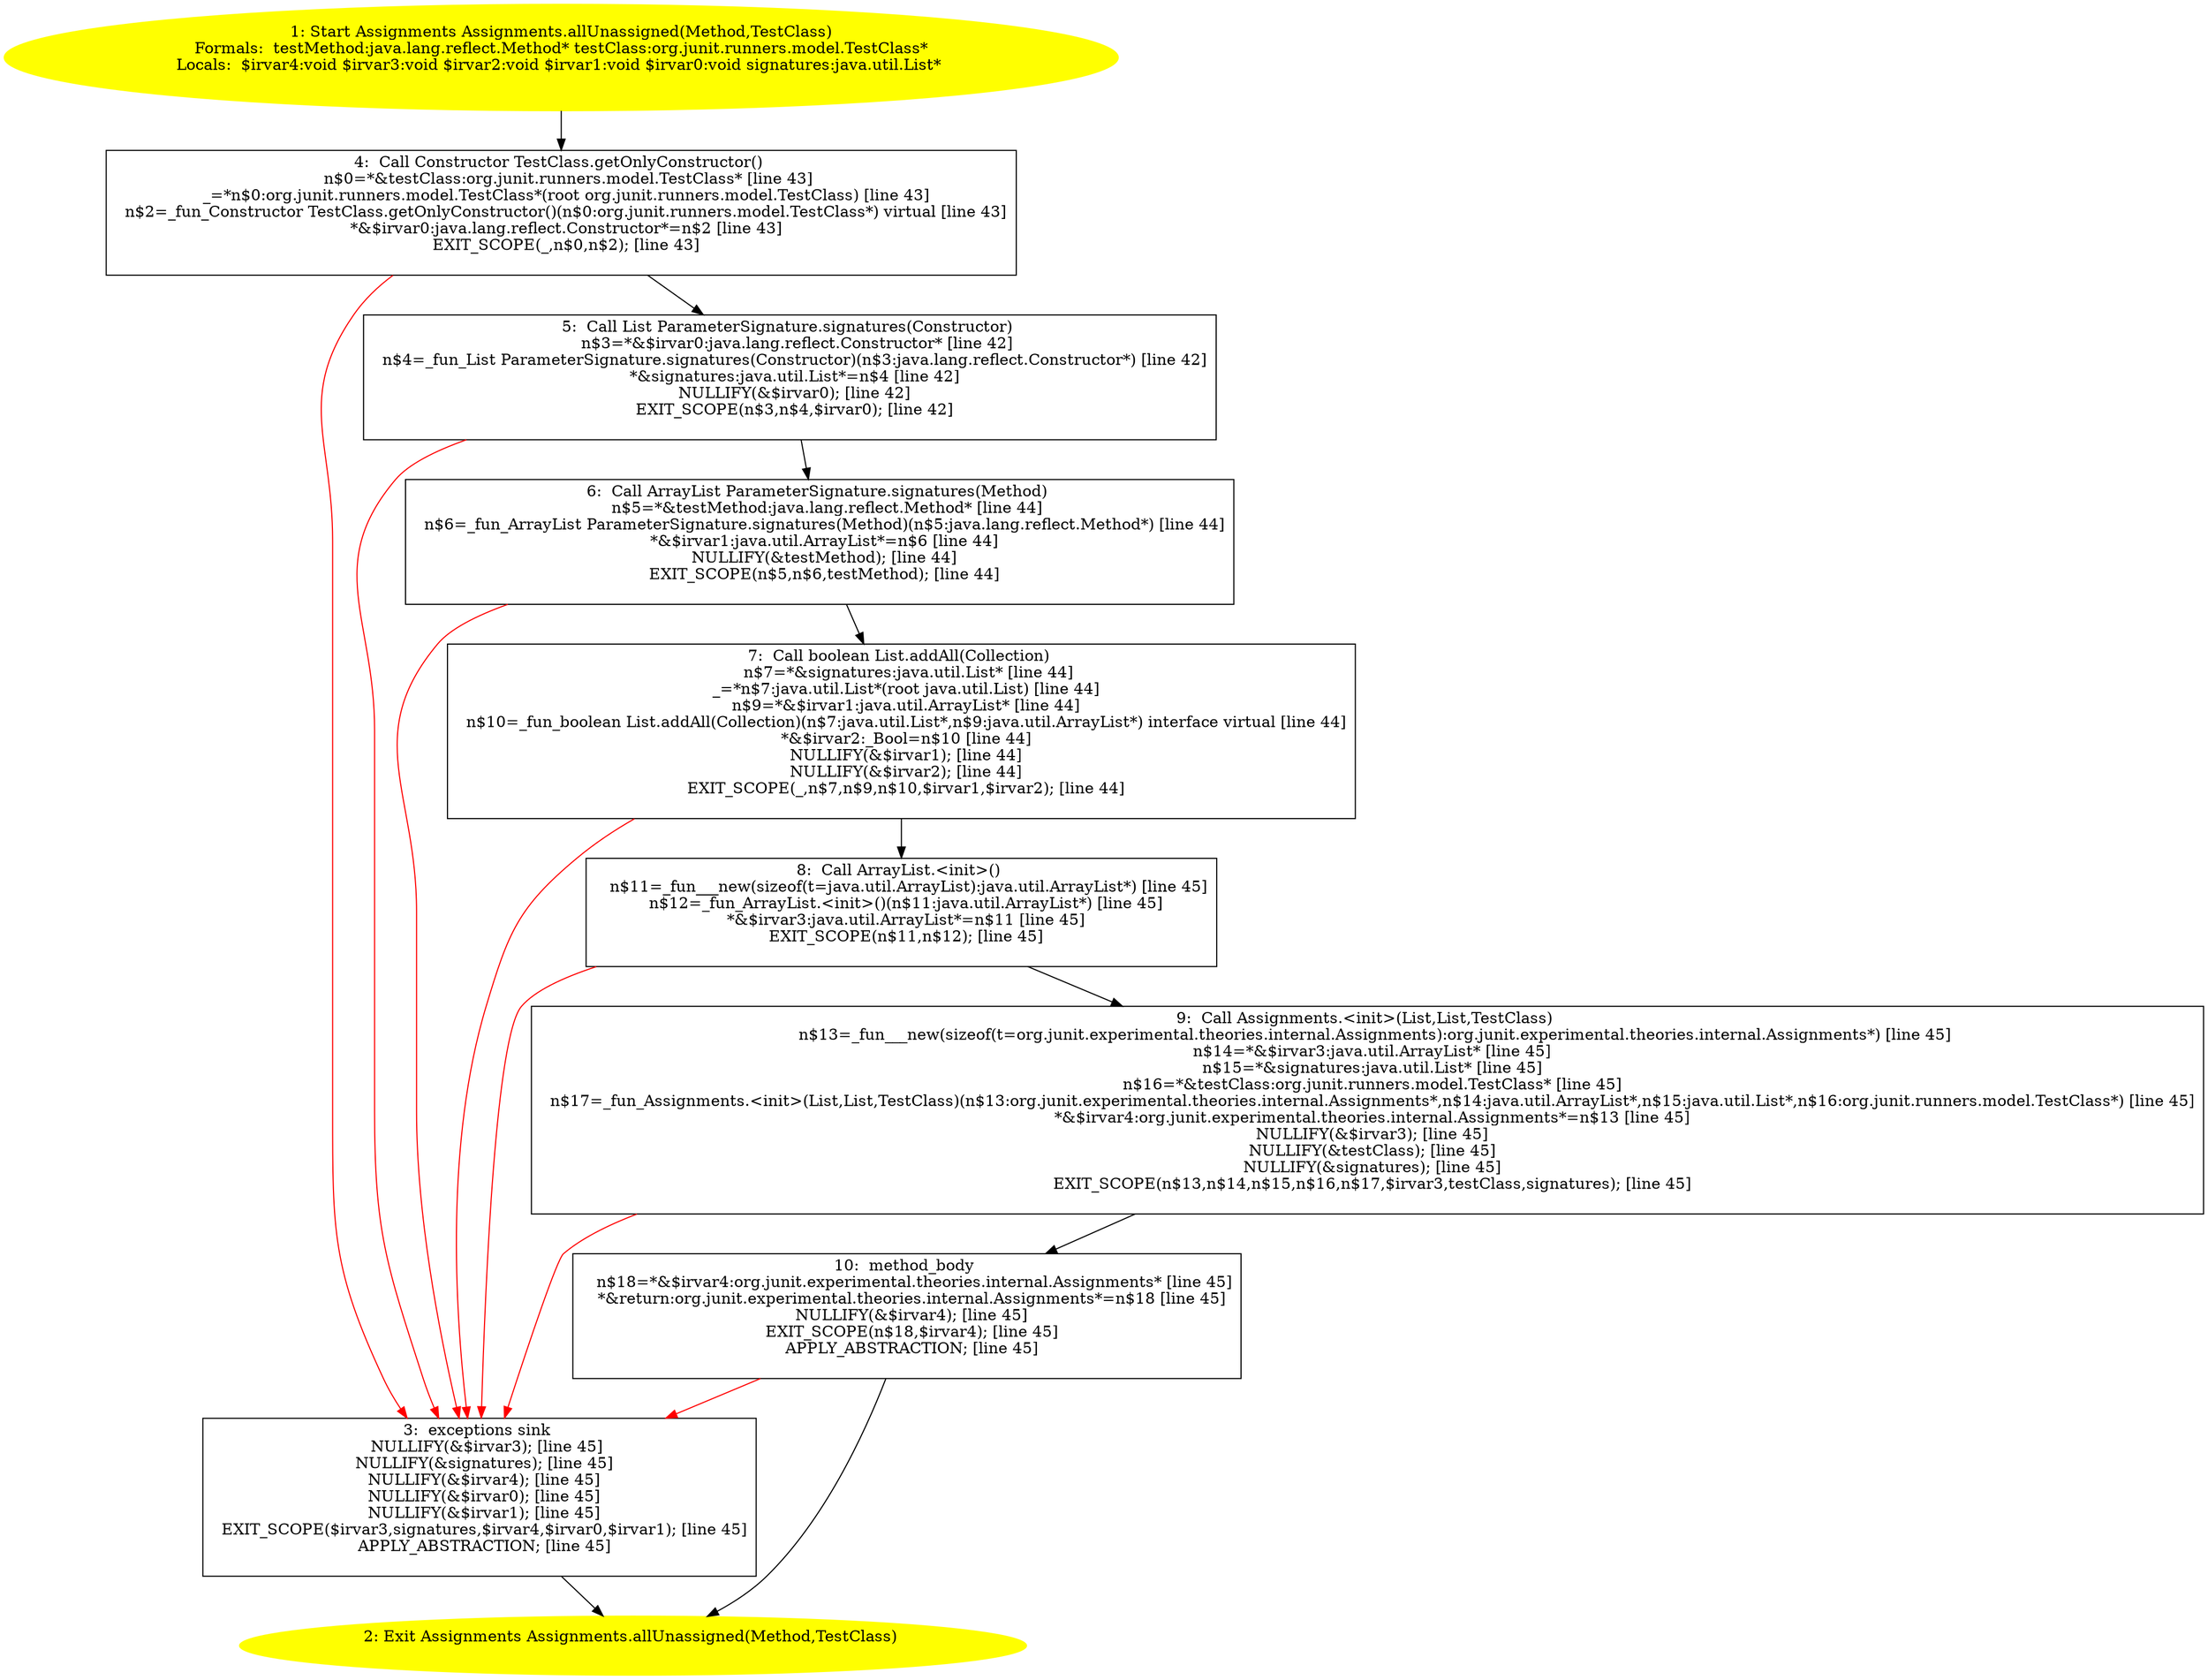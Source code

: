 /* @generated */
digraph cfg {
"org.junit.experimental.theories.internal.Assignments.allUnassigned(java.lang.reflect.Method,org.juni.5ce40a6fa54b92604de0e2e3fcf9f025_1" [label="1: Start Assignments Assignments.allUnassigned(Method,TestClass)\nFormals:  testMethod:java.lang.reflect.Method* testClass:org.junit.runners.model.TestClass*\nLocals:  $irvar4:void $irvar3:void $irvar2:void $irvar1:void $irvar0:void signatures:java.util.List* \n  " color=yellow style=filled]
	

	 "org.junit.experimental.theories.internal.Assignments.allUnassigned(java.lang.reflect.Method,org.juni.5ce40a6fa54b92604de0e2e3fcf9f025_1" -> "org.junit.experimental.theories.internal.Assignments.allUnassigned(java.lang.reflect.Method,org.juni.5ce40a6fa54b92604de0e2e3fcf9f025_4" ;
"org.junit.experimental.theories.internal.Assignments.allUnassigned(java.lang.reflect.Method,org.juni.5ce40a6fa54b92604de0e2e3fcf9f025_2" [label="2: Exit Assignments Assignments.allUnassigned(Method,TestClass) \n  " color=yellow style=filled]
	

"org.junit.experimental.theories.internal.Assignments.allUnassigned(java.lang.reflect.Method,org.juni.5ce40a6fa54b92604de0e2e3fcf9f025_3" [label="3:  exceptions sink \n   NULLIFY(&$irvar3); [line 45]\n  NULLIFY(&signatures); [line 45]\n  NULLIFY(&$irvar4); [line 45]\n  NULLIFY(&$irvar0); [line 45]\n  NULLIFY(&$irvar1); [line 45]\n  EXIT_SCOPE($irvar3,signatures,$irvar4,$irvar0,$irvar1); [line 45]\n  APPLY_ABSTRACTION; [line 45]\n " shape="box"]
	

	 "org.junit.experimental.theories.internal.Assignments.allUnassigned(java.lang.reflect.Method,org.juni.5ce40a6fa54b92604de0e2e3fcf9f025_3" -> "org.junit.experimental.theories.internal.Assignments.allUnassigned(java.lang.reflect.Method,org.juni.5ce40a6fa54b92604de0e2e3fcf9f025_2" ;
"org.junit.experimental.theories.internal.Assignments.allUnassigned(java.lang.reflect.Method,org.juni.5ce40a6fa54b92604de0e2e3fcf9f025_4" [label="4:  Call Constructor TestClass.getOnlyConstructor() \n   n$0=*&testClass:org.junit.runners.model.TestClass* [line 43]\n  _=*n$0:org.junit.runners.model.TestClass*(root org.junit.runners.model.TestClass) [line 43]\n  n$2=_fun_Constructor TestClass.getOnlyConstructor()(n$0:org.junit.runners.model.TestClass*) virtual [line 43]\n  *&$irvar0:java.lang.reflect.Constructor*=n$2 [line 43]\n  EXIT_SCOPE(_,n$0,n$2); [line 43]\n " shape="box"]
	

	 "org.junit.experimental.theories.internal.Assignments.allUnassigned(java.lang.reflect.Method,org.juni.5ce40a6fa54b92604de0e2e3fcf9f025_4" -> "org.junit.experimental.theories.internal.Assignments.allUnassigned(java.lang.reflect.Method,org.juni.5ce40a6fa54b92604de0e2e3fcf9f025_5" ;
	 "org.junit.experimental.theories.internal.Assignments.allUnassigned(java.lang.reflect.Method,org.juni.5ce40a6fa54b92604de0e2e3fcf9f025_4" -> "org.junit.experimental.theories.internal.Assignments.allUnassigned(java.lang.reflect.Method,org.juni.5ce40a6fa54b92604de0e2e3fcf9f025_3" [color="red" ];
"org.junit.experimental.theories.internal.Assignments.allUnassigned(java.lang.reflect.Method,org.juni.5ce40a6fa54b92604de0e2e3fcf9f025_5" [label="5:  Call List ParameterSignature.signatures(Constructor) \n   n$3=*&$irvar0:java.lang.reflect.Constructor* [line 42]\n  n$4=_fun_List ParameterSignature.signatures(Constructor)(n$3:java.lang.reflect.Constructor*) [line 42]\n  *&signatures:java.util.List*=n$4 [line 42]\n  NULLIFY(&$irvar0); [line 42]\n  EXIT_SCOPE(n$3,n$4,$irvar0); [line 42]\n " shape="box"]
	

	 "org.junit.experimental.theories.internal.Assignments.allUnassigned(java.lang.reflect.Method,org.juni.5ce40a6fa54b92604de0e2e3fcf9f025_5" -> "org.junit.experimental.theories.internal.Assignments.allUnassigned(java.lang.reflect.Method,org.juni.5ce40a6fa54b92604de0e2e3fcf9f025_6" ;
	 "org.junit.experimental.theories.internal.Assignments.allUnassigned(java.lang.reflect.Method,org.juni.5ce40a6fa54b92604de0e2e3fcf9f025_5" -> "org.junit.experimental.theories.internal.Assignments.allUnassigned(java.lang.reflect.Method,org.juni.5ce40a6fa54b92604de0e2e3fcf9f025_3" [color="red" ];
"org.junit.experimental.theories.internal.Assignments.allUnassigned(java.lang.reflect.Method,org.juni.5ce40a6fa54b92604de0e2e3fcf9f025_6" [label="6:  Call ArrayList ParameterSignature.signatures(Method) \n   n$5=*&testMethod:java.lang.reflect.Method* [line 44]\n  n$6=_fun_ArrayList ParameterSignature.signatures(Method)(n$5:java.lang.reflect.Method*) [line 44]\n  *&$irvar1:java.util.ArrayList*=n$6 [line 44]\n  NULLIFY(&testMethod); [line 44]\n  EXIT_SCOPE(n$5,n$6,testMethod); [line 44]\n " shape="box"]
	

	 "org.junit.experimental.theories.internal.Assignments.allUnassigned(java.lang.reflect.Method,org.juni.5ce40a6fa54b92604de0e2e3fcf9f025_6" -> "org.junit.experimental.theories.internal.Assignments.allUnassigned(java.lang.reflect.Method,org.juni.5ce40a6fa54b92604de0e2e3fcf9f025_7" ;
	 "org.junit.experimental.theories.internal.Assignments.allUnassigned(java.lang.reflect.Method,org.juni.5ce40a6fa54b92604de0e2e3fcf9f025_6" -> "org.junit.experimental.theories.internal.Assignments.allUnassigned(java.lang.reflect.Method,org.juni.5ce40a6fa54b92604de0e2e3fcf9f025_3" [color="red" ];
"org.junit.experimental.theories.internal.Assignments.allUnassigned(java.lang.reflect.Method,org.juni.5ce40a6fa54b92604de0e2e3fcf9f025_7" [label="7:  Call boolean List.addAll(Collection) \n   n$7=*&signatures:java.util.List* [line 44]\n  _=*n$7:java.util.List*(root java.util.List) [line 44]\n  n$9=*&$irvar1:java.util.ArrayList* [line 44]\n  n$10=_fun_boolean List.addAll(Collection)(n$7:java.util.List*,n$9:java.util.ArrayList*) interface virtual [line 44]\n  *&$irvar2:_Bool=n$10 [line 44]\n  NULLIFY(&$irvar1); [line 44]\n  NULLIFY(&$irvar2); [line 44]\n  EXIT_SCOPE(_,n$7,n$9,n$10,$irvar1,$irvar2); [line 44]\n " shape="box"]
	

	 "org.junit.experimental.theories.internal.Assignments.allUnassigned(java.lang.reflect.Method,org.juni.5ce40a6fa54b92604de0e2e3fcf9f025_7" -> "org.junit.experimental.theories.internal.Assignments.allUnassigned(java.lang.reflect.Method,org.juni.5ce40a6fa54b92604de0e2e3fcf9f025_8" ;
	 "org.junit.experimental.theories.internal.Assignments.allUnassigned(java.lang.reflect.Method,org.juni.5ce40a6fa54b92604de0e2e3fcf9f025_7" -> "org.junit.experimental.theories.internal.Assignments.allUnassigned(java.lang.reflect.Method,org.juni.5ce40a6fa54b92604de0e2e3fcf9f025_3" [color="red" ];
"org.junit.experimental.theories.internal.Assignments.allUnassigned(java.lang.reflect.Method,org.juni.5ce40a6fa54b92604de0e2e3fcf9f025_8" [label="8:  Call ArrayList.<init>() \n   n$11=_fun___new(sizeof(t=java.util.ArrayList):java.util.ArrayList*) [line 45]\n  n$12=_fun_ArrayList.<init>()(n$11:java.util.ArrayList*) [line 45]\n  *&$irvar3:java.util.ArrayList*=n$11 [line 45]\n  EXIT_SCOPE(n$11,n$12); [line 45]\n " shape="box"]
	

	 "org.junit.experimental.theories.internal.Assignments.allUnassigned(java.lang.reflect.Method,org.juni.5ce40a6fa54b92604de0e2e3fcf9f025_8" -> "org.junit.experimental.theories.internal.Assignments.allUnassigned(java.lang.reflect.Method,org.juni.5ce40a6fa54b92604de0e2e3fcf9f025_9" ;
	 "org.junit.experimental.theories.internal.Assignments.allUnassigned(java.lang.reflect.Method,org.juni.5ce40a6fa54b92604de0e2e3fcf9f025_8" -> "org.junit.experimental.theories.internal.Assignments.allUnassigned(java.lang.reflect.Method,org.juni.5ce40a6fa54b92604de0e2e3fcf9f025_3" [color="red" ];
"org.junit.experimental.theories.internal.Assignments.allUnassigned(java.lang.reflect.Method,org.juni.5ce40a6fa54b92604de0e2e3fcf9f025_9" [label="9:  Call Assignments.<init>(List,List,TestClass) \n   n$13=_fun___new(sizeof(t=org.junit.experimental.theories.internal.Assignments):org.junit.experimental.theories.internal.Assignments*) [line 45]\n  n$14=*&$irvar3:java.util.ArrayList* [line 45]\n  n$15=*&signatures:java.util.List* [line 45]\n  n$16=*&testClass:org.junit.runners.model.TestClass* [line 45]\n  n$17=_fun_Assignments.<init>(List,List,TestClass)(n$13:org.junit.experimental.theories.internal.Assignments*,n$14:java.util.ArrayList*,n$15:java.util.List*,n$16:org.junit.runners.model.TestClass*) [line 45]\n  *&$irvar4:org.junit.experimental.theories.internal.Assignments*=n$13 [line 45]\n  NULLIFY(&$irvar3); [line 45]\n  NULLIFY(&testClass); [line 45]\n  NULLIFY(&signatures); [line 45]\n  EXIT_SCOPE(n$13,n$14,n$15,n$16,n$17,$irvar3,testClass,signatures); [line 45]\n " shape="box"]
	

	 "org.junit.experimental.theories.internal.Assignments.allUnassigned(java.lang.reflect.Method,org.juni.5ce40a6fa54b92604de0e2e3fcf9f025_9" -> "org.junit.experimental.theories.internal.Assignments.allUnassigned(java.lang.reflect.Method,org.juni.5ce40a6fa54b92604de0e2e3fcf9f025_10" ;
	 "org.junit.experimental.theories.internal.Assignments.allUnassigned(java.lang.reflect.Method,org.juni.5ce40a6fa54b92604de0e2e3fcf9f025_9" -> "org.junit.experimental.theories.internal.Assignments.allUnassigned(java.lang.reflect.Method,org.juni.5ce40a6fa54b92604de0e2e3fcf9f025_3" [color="red" ];
"org.junit.experimental.theories.internal.Assignments.allUnassigned(java.lang.reflect.Method,org.juni.5ce40a6fa54b92604de0e2e3fcf9f025_10" [label="10:  method_body \n   n$18=*&$irvar4:org.junit.experimental.theories.internal.Assignments* [line 45]\n  *&return:org.junit.experimental.theories.internal.Assignments*=n$18 [line 45]\n  NULLIFY(&$irvar4); [line 45]\n  EXIT_SCOPE(n$18,$irvar4); [line 45]\n  APPLY_ABSTRACTION; [line 45]\n " shape="box"]
	

	 "org.junit.experimental.theories.internal.Assignments.allUnassigned(java.lang.reflect.Method,org.juni.5ce40a6fa54b92604de0e2e3fcf9f025_10" -> "org.junit.experimental.theories.internal.Assignments.allUnassigned(java.lang.reflect.Method,org.juni.5ce40a6fa54b92604de0e2e3fcf9f025_2" ;
	 "org.junit.experimental.theories.internal.Assignments.allUnassigned(java.lang.reflect.Method,org.juni.5ce40a6fa54b92604de0e2e3fcf9f025_10" -> "org.junit.experimental.theories.internal.Assignments.allUnassigned(java.lang.reflect.Method,org.juni.5ce40a6fa54b92604de0e2e3fcf9f025_3" [color="red" ];
}

